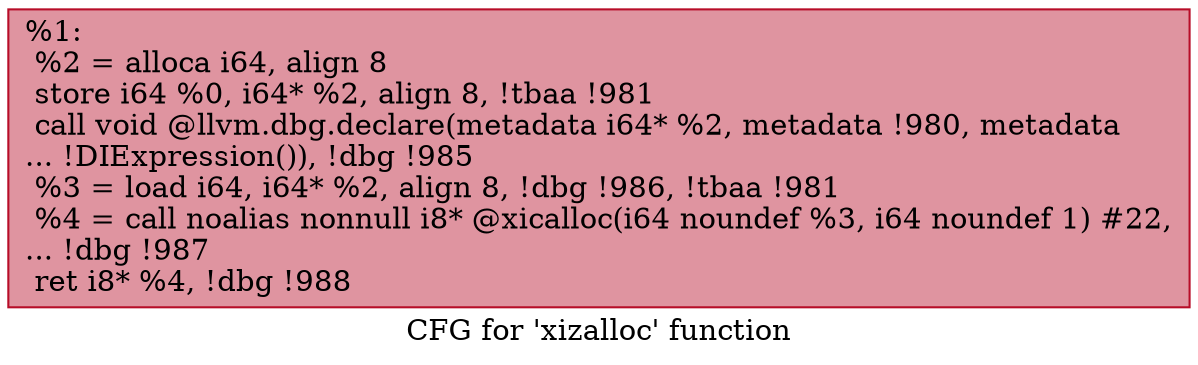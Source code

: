 digraph "CFG for 'xizalloc' function" {
	label="CFG for 'xizalloc' function";

	Node0x25f5150 [shape=record,color="#b70d28ff", style=filled, fillcolor="#b70d2870",label="{%1:\l  %2 = alloca i64, align 8\l  store i64 %0, i64* %2, align 8, !tbaa !981\l  call void @llvm.dbg.declare(metadata i64* %2, metadata !980, metadata\l... !DIExpression()), !dbg !985\l  %3 = load i64, i64* %2, align 8, !dbg !986, !tbaa !981\l  %4 = call noalias nonnull i8* @xicalloc(i64 noundef %3, i64 noundef 1) #22,\l... !dbg !987\l  ret i8* %4, !dbg !988\l}"];
}
